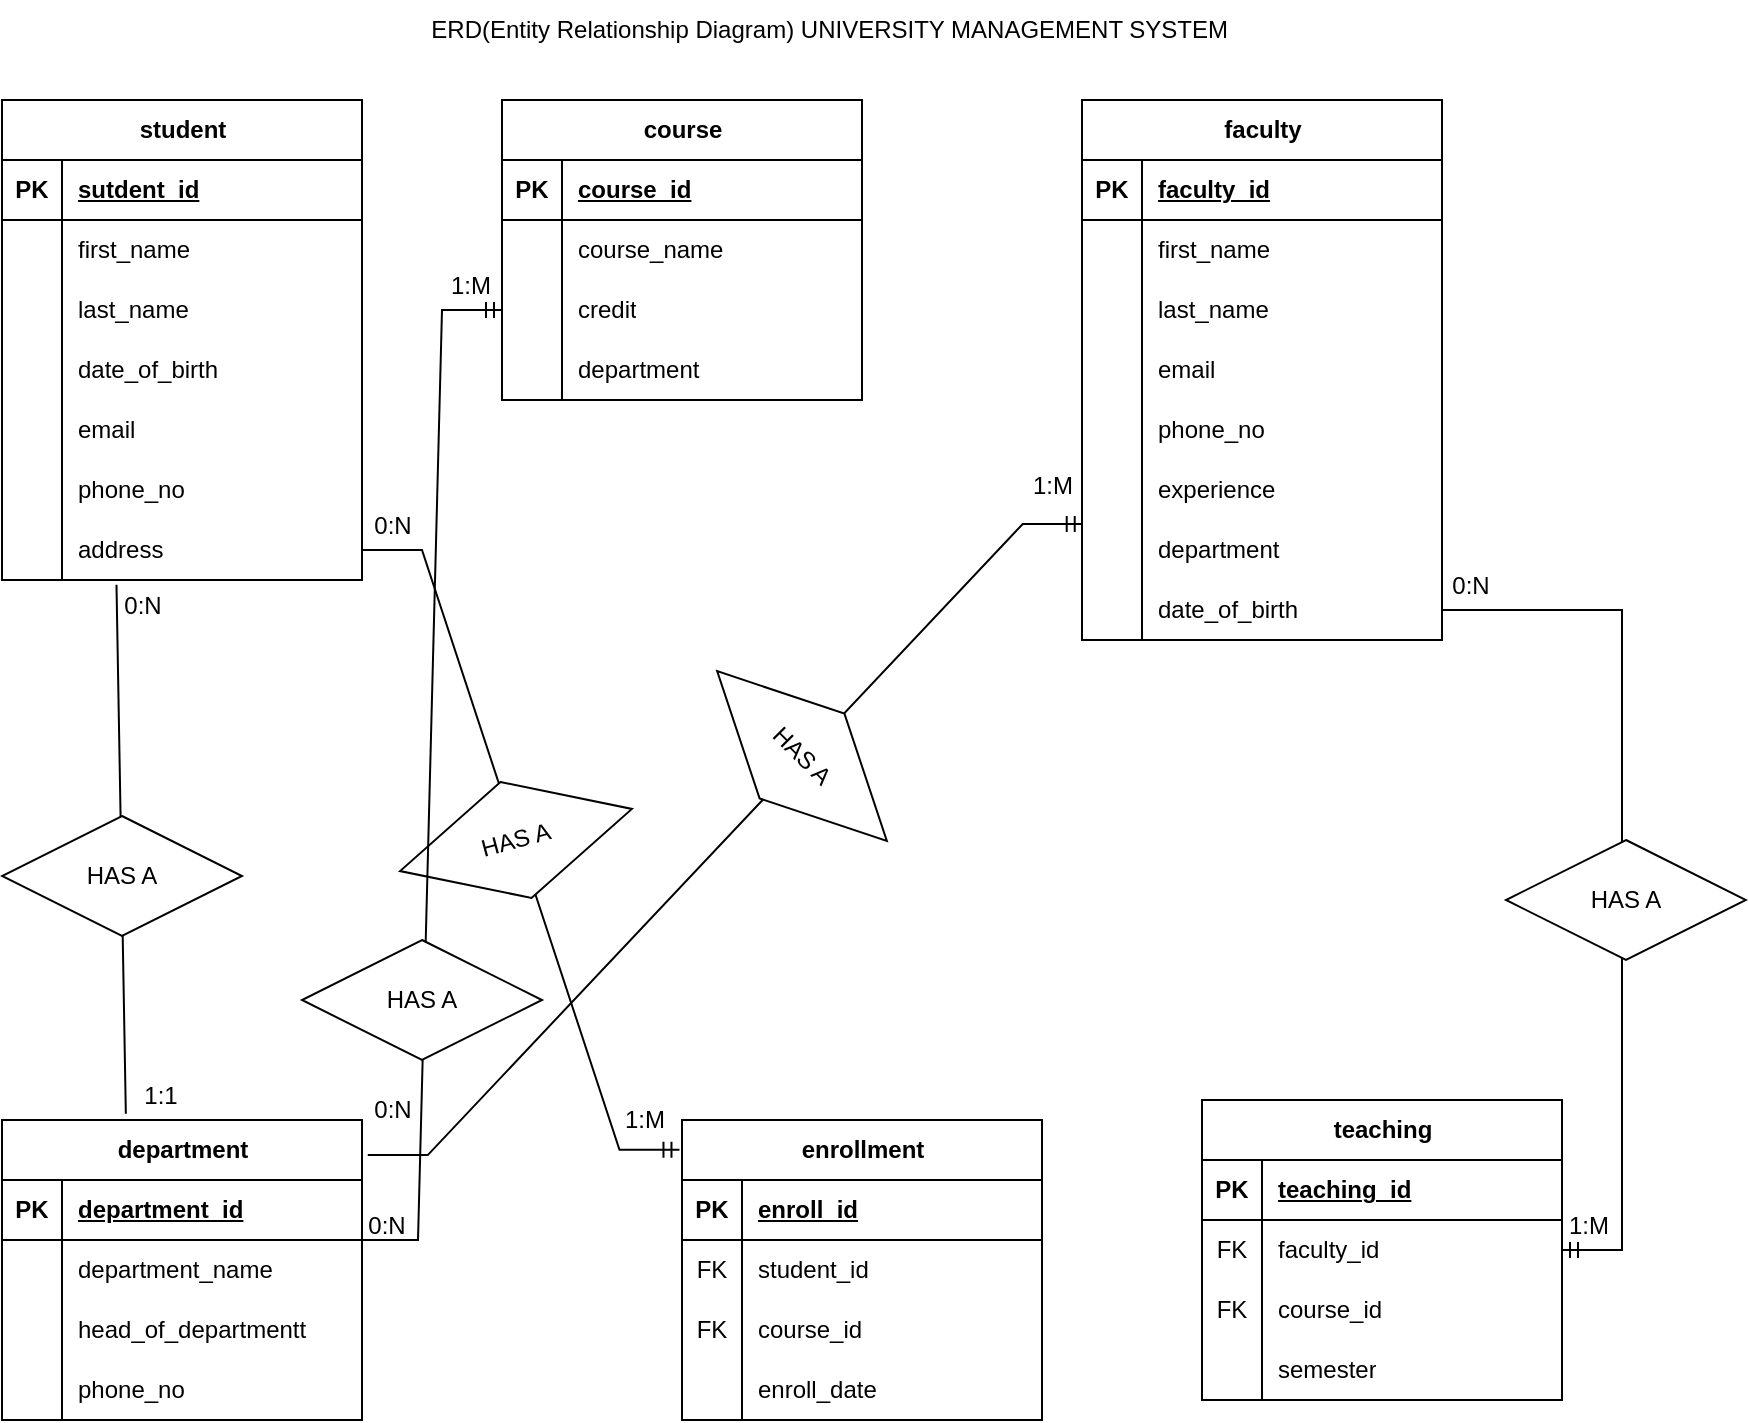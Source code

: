 <mxfile version="21.6.5" type="device">
  <diagram name="Page-1" id="Zl1cmBzM-iS61b3-9thV">
    <mxGraphModel dx="1050" dy="477" grid="1" gridSize="10" guides="1" tooltips="1" connect="1" arrows="1" fold="1" page="1" pageScale="1" pageWidth="850" pageHeight="1100" math="0" shadow="0">
      <root>
        <mxCell id="0" />
        <mxCell id="1" parent="0" />
        <mxCell id="mB5wjVzhg5OaPY4vW-bf-1" value="student" style="shape=table;startSize=30;container=1;collapsible=1;childLayout=tableLayout;fixedRows=1;rowLines=0;fontStyle=1;align=center;resizeLast=1;html=1;" vertex="1" parent="1">
          <mxGeometry x="40" y="70" width="180" height="240" as="geometry" />
        </mxCell>
        <mxCell id="mB5wjVzhg5OaPY4vW-bf-2" value="" style="shape=tableRow;horizontal=0;startSize=0;swimlaneHead=0;swimlaneBody=0;fillColor=none;collapsible=0;dropTarget=0;points=[[0,0.5],[1,0.5]];portConstraint=eastwest;top=0;left=0;right=0;bottom=1;" vertex="1" parent="mB5wjVzhg5OaPY4vW-bf-1">
          <mxGeometry y="30" width="180" height="30" as="geometry" />
        </mxCell>
        <mxCell id="mB5wjVzhg5OaPY4vW-bf-3" value="PK" style="shape=partialRectangle;connectable=0;fillColor=none;top=0;left=0;bottom=0;right=0;fontStyle=1;overflow=hidden;whiteSpace=wrap;html=1;" vertex="1" parent="mB5wjVzhg5OaPY4vW-bf-2">
          <mxGeometry width="30" height="30" as="geometry">
            <mxRectangle width="30" height="30" as="alternateBounds" />
          </mxGeometry>
        </mxCell>
        <mxCell id="mB5wjVzhg5OaPY4vW-bf-4" value="sutdent_id" style="shape=partialRectangle;connectable=0;fillColor=none;top=0;left=0;bottom=0;right=0;align=left;spacingLeft=6;fontStyle=5;overflow=hidden;whiteSpace=wrap;html=1;" vertex="1" parent="mB5wjVzhg5OaPY4vW-bf-2">
          <mxGeometry x="30" width="150" height="30" as="geometry">
            <mxRectangle width="150" height="30" as="alternateBounds" />
          </mxGeometry>
        </mxCell>
        <mxCell id="mB5wjVzhg5OaPY4vW-bf-5" value="" style="shape=tableRow;horizontal=0;startSize=0;swimlaneHead=0;swimlaneBody=0;fillColor=none;collapsible=0;dropTarget=0;points=[[0,0.5],[1,0.5]];portConstraint=eastwest;top=0;left=0;right=0;bottom=0;" vertex="1" parent="mB5wjVzhg5OaPY4vW-bf-1">
          <mxGeometry y="60" width="180" height="30" as="geometry" />
        </mxCell>
        <mxCell id="mB5wjVzhg5OaPY4vW-bf-6" value="" style="shape=partialRectangle;connectable=0;fillColor=none;top=0;left=0;bottom=0;right=0;editable=1;overflow=hidden;whiteSpace=wrap;html=1;" vertex="1" parent="mB5wjVzhg5OaPY4vW-bf-5">
          <mxGeometry width="30" height="30" as="geometry">
            <mxRectangle width="30" height="30" as="alternateBounds" />
          </mxGeometry>
        </mxCell>
        <mxCell id="mB5wjVzhg5OaPY4vW-bf-7" value="first_name" style="shape=partialRectangle;connectable=0;fillColor=none;top=0;left=0;bottom=0;right=0;align=left;spacingLeft=6;overflow=hidden;whiteSpace=wrap;html=1;" vertex="1" parent="mB5wjVzhg5OaPY4vW-bf-5">
          <mxGeometry x="30" width="150" height="30" as="geometry">
            <mxRectangle width="150" height="30" as="alternateBounds" />
          </mxGeometry>
        </mxCell>
        <mxCell id="mB5wjVzhg5OaPY4vW-bf-8" value="" style="shape=tableRow;horizontal=0;startSize=0;swimlaneHead=0;swimlaneBody=0;fillColor=none;collapsible=0;dropTarget=0;points=[[0,0.5],[1,0.5]];portConstraint=eastwest;top=0;left=0;right=0;bottom=0;" vertex="1" parent="mB5wjVzhg5OaPY4vW-bf-1">
          <mxGeometry y="90" width="180" height="30" as="geometry" />
        </mxCell>
        <mxCell id="mB5wjVzhg5OaPY4vW-bf-9" value="" style="shape=partialRectangle;connectable=0;fillColor=none;top=0;left=0;bottom=0;right=0;editable=1;overflow=hidden;whiteSpace=wrap;html=1;" vertex="1" parent="mB5wjVzhg5OaPY4vW-bf-8">
          <mxGeometry width="30" height="30" as="geometry">
            <mxRectangle width="30" height="30" as="alternateBounds" />
          </mxGeometry>
        </mxCell>
        <mxCell id="mB5wjVzhg5OaPY4vW-bf-10" value="last_name" style="shape=partialRectangle;connectable=0;fillColor=none;top=0;left=0;bottom=0;right=0;align=left;spacingLeft=6;overflow=hidden;whiteSpace=wrap;html=1;" vertex="1" parent="mB5wjVzhg5OaPY4vW-bf-8">
          <mxGeometry x="30" width="150" height="30" as="geometry">
            <mxRectangle width="150" height="30" as="alternateBounds" />
          </mxGeometry>
        </mxCell>
        <mxCell id="mB5wjVzhg5OaPY4vW-bf-11" value="" style="shape=tableRow;horizontal=0;startSize=0;swimlaneHead=0;swimlaneBody=0;fillColor=none;collapsible=0;dropTarget=0;points=[[0,0.5],[1,0.5]];portConstraint=eastwest;top=0;left=0;right=0;bottom=0;" vertex="1" parent="mB5wjVzhg5OaPY4vW-bf-1">
          <mxGeometry y="120" width="180" height="30" as="geometry" />
        </mxCell>
        <mxCell id="mB5wjVzhg5OaPY4vW-bf-12" value="" style="shape=partialRectangle;connectable=0;fillColor=none;top=0;left=0;bottom=0;right=0;editable=1;overflow=hidden;whiteSpace=wrap;html=1;" vertex="1" parent="mB5wjVzhg5OaPY4vW-bf-11">
          <mxGeometry width="30" height="30" as="geometry">
            <mxRectangle width="30" height="30" as="alternateBounds" />
          </mxGeometry>
        </mxCell>
        <mxCell id="mB5wjVzhg5OaPY4vW-bf-13" value="date_of_birth" style="shape=partialRectangle;connectable=0;fillColor=none;top=0;left=0;bottom=0;right=0;align=left;spacingLeft=6;overflow=hidden;whiteSpace=wrap;html=1;" vertex="1" parent="mB5wjVzhg5OaPY4vW-bf-11">
          <mxGeometry x="30" width="150" height="30" as="geometry">
            <mxRectangle width="150" height="30" as="alternateBounds" />
          </mxGeometry>
        </mxCell>
        <mxCell id="mB5wjVzhg5OaPY4vW-bf-14" value="" style="shape=tableRow;horizontal=0;startSize=0;swimlaneHead=0;swimlaneBody=0;fillColor=none;collapsible=0;dropTarget=0;points=[[0,0.5],[1,0.5]];portConstraint=eastwest;top=0;left=0;right=0;bottom=0;" vertex="1" parent="mB5wjVzhg5OaPY4vW-bf-1">
          <mxGeometry y="150" width="180" height="30" as="geometry" />
        </mxCell>
        <mxCell id="mB5wjVzhg5OaPY4vW-bf-15" value="" style="shape=partialRectangle;connectable=0;fillColor=none;top=0;left=0;bottom=0;right=0;editable=1;overflow=hidden;whiteSpace=wrap;html=1;" vertex="1" parent="mB5wjVzhg5OaPY4vW-bf-14">
          <mxGeometry width="30" height="30" as="geometry">
            <mxRectangle width="30" height="30" as="alternateBounds" />
          </mxGeometry>
        </mxCell>
        <mxCell id="mB5wjVzhg5OaPY4vW-bf-16" value="email" style="shape=partialRectangle;connectable=0;fillColor=none;top=0;left=0;bottom=0;right=0;align=left;spacingLeft=6;overflow=hidden;whiteSpace=wrap;html=1;" vertex="1" parent="mB5wjVzhg5OaPY4vW-bf-14">
          <mxGeometry x="30" width="150" height="30" as="geometry">
            <mxRectangle width="150" height="30" as="alternateBounds" />
          </mxGeometry>
        </mxCell>
        <mxCell id="mB5wjVzhg5OaPY4vW-bf-17" value="" style="shape=tableRow;horizontal=0;startSize=0;swimlaneHead=0;swimlaneBody=0;fillColor=none;collapsible=0;dropTarget=0;points=[[0,0.5],[1,0.5]];portConstraint=eastwest;top=0;left=0;right=0;bottom=0;" vertex="1" parent="mB5wjVzhg5OaPY4vW-bf-1">
          <mxGeometry y="180" width="180" height="30" as="geometry" />
        </mxCell>
        <mxCell id="mB5wjVzhg5OaPY4vW-bf-18" value="" style="shape=partialRectangle;connectable=0;fillColor=none;top=0;left=0;bottom=0;right=0;editable=1;overflow=hidden;whiteSpace=wrap;html=1;" vertex="1" parent="mB5wjVzhg5OaPY4vW-bf-17">
          <mxGeometry width="30" height="30" as="geometry">
            <mxRectangle width="30" height="30" as="alternateBounds" />
          </mxGeometry>
        </mxCell>
        <mxCell id="mB5wjVzhg5OaPY4vW-bf-19" value="phone_no" style="shape=partialRectangle;connectable=0;fillColor=none;top=0;left=0;bottom=0;right=0;align=left;spacingLeft=6;overflow=hidden;whiteSpace=wrap;html=1;" vertex="1" parent="mB5wjVzhg5OaPY4vW-bf-17">
          <mxGeometry x="30" width="150" height="30" as="geometry">
            <mxRectangle width="150" height="30" as="alternateBounds" />
          </mxGeometry>
        </mxCell>
        <mxCell id="mB5wjVzhg5OaPY4vW-bf-20" value="" style="shape=tableRow;horizontal=0;startSize=0;swimlaneHead=0;swimlaneBody=0;fillColor=none;collapsible=0;dropTarget=0;points=[[0,0.5],[1,0.5]];portConstraint=eastwest;top=0;left=0;right=0;bottom=0;" vertex="1" parent="mB5wjVzhg5OaPY4vW-bf-1">
          <mxGeometry y="210" width="180" height="30" as="geometry" />
        </mxCell>
        <mxCell id="mB5wjVzhg5OaPY4vW-bf-21" value="" style="shape=partialRectangle;connectable=0;fillColor=none;top=0;left=0;bottom=0;right=0;editable=1;overflow=hidden;whiteSpace=wrap;html=1;" vertex="1" parent="mB5wjVzhg5OaPY4vW-bf-20">
          <mxGeometry width="30" height="30" as="geometry">
            <mxRectangle width="30" height="30" as="alternateBounds" />
          </mxGeometry>
        </mxCell>
        <mxCell id="mB5wjVzhg5OaPY4vW-bf-22" value="address" style="shape=partialRectangle;connectable=0;fillColor=none;top=0;left=0;bottom=0;right=0;align=left;spacingLeft=6;overflow=hidden;whiteSpace=wrap;html=1;" vertex="1" parent="mB5wjVzhg5OaPY4vW-bf-20">
          <mxGeometry x="30" width="150" height="30" as="geometry">
            <mxRectangle width="150" height="30" as="alternateBounds" />
          </mxGeometry>
        </mxCell>
        <mxCell id="mB5wjVzhg5OaPY4vW-bf-23" value="course" style="shape=table;startSize=30;container=1;collapsible=1;childLayout=tableLayout;fixedRows=1;rowLines=0;fontStyle=1;align=center;resizeLast=1;html=1;" vertex="1" parent="1">
          <mxGeometry x="290" y="70" width="180" height="150" as="geometry" />
        </mxCell>
        <mxCell id="mB5wjVzhg5OaPY4vW-bf-24" value="" style="shape=tableRow;horizontal=0;startSize=0;swimlaneHead=0;swimlaneBody=0;fillColor=none;collapsible=0;dropTarget=0;points=[[0,0.5],[1,0.5]];portConstraint=eastwest;top=0;left=0;right=0;bottom=1;" vertex="1" parent="mB5wjVzhg5OaPY4vW-bf-23">
          <mxGeometry y="30" width="180" height="30" as="geometry" />
        </mxCell>
        <mxCell id="mB5wjVzhg5OaPY4vW-bf-25" value="PK" style="shape=partialRectangle;connectable=0;fillColor=none;top=0;left=0;bottom=0;right=0;fontStyle=1;overflow=hidden;whiteSpace=wrap;html=1;" vertex="1" parent="mB5wjVzhg5OaPY4vW-bf-24">
          <mxGeometry width="30" height="30" as="geometry">
            <mxRectangle width="30" height="30" as="alternateBounds" />
          </mxGeometry>
        </mxCell>
        <mxCell id="mB5wjVzhg5OaPY4vW-bf-26" value="course_id" style="shape=partialRectangle;connectable=0;fillColor=none;top=0;left=0;bottom=0;right=0;align=left;spacingLeft=6;fontStyle=5;overflow=hidden;whiteSpace=wrap;html=1;" vertex="1" parent="mB5wjVzhg5OaPY4vW-bf-24">
          <mxGeometry x="30" width="150" height="30" as="geometry">
            <mxRectangle width="150" height="30" as="alternateBounds" />
          </mxGeometry>
        </mxCell>
        <mxCell id="mB5wjVzhg5OaPY4vW-bf-27" value="" style="shape=tableRow;horizontal=0;startSize=0;swimlaneHead=0;swimlaneBody=0;fillColor=none;collapsible=0;dropTarget=0;points=[[0,0.5],[1,0.5]];portConstraint=eastwest;top=0;left=0;right=0;bottom=0;" vertex="1" parent="mB5wjVzhg5OaPY4vW-bf-23">
          <mxGeometry y="60" width="180" height="30" as="geometry" />
        </mxCell>
        <mxCell id="mB5wjVzhg5OaPY4vW-bf-28" value="" style="shape=partialRectangle;connectable=0;fillColor=none;top=0;left=0;bottom=0;right=0;editable=1;overflow=hidden;whiteSpace=wrap;html=1;" vertex="1" parent="mB5wjVzhg5OaPY4vW-bf-27">
          <mxGeometry width="30" height="30" as="geometry">
            <mxRectangle width="30" height="30" as="alternateBounds" />
          </mxGeometry>
        </mxCell>
        <mxCell id="mB5wjVzhg5OaPY4vW-bf-29" value="course_name" style="shape=partialRectangle;connectable=0;fillColor=none;top=0;left=0;bottom=0;right=0;align=left;spacingLeft=6;overflow=hidden;whiteSpace=wrap;html=1;" vertex="1" parent="mB5wjVzhg5OaPY4vW-bf-27">
          <mxGeometry x="30" width="150" height="30" as="geometry">
            <mxRectangle width="150" height="30" as="alternateBounds" />
          </mxGeometry>
        </mxCell>
        <mxCell id="mB5wjVzhg5OaPY4vW-bf-30" value="" style="shape=tableRow;horizontal=0;startSize=0;swimlaneHead=0;swimlaneBody=0;fillColor=none;collapsible=0;dropTarget=0;points=[[0,0.5],[1,0.5]];portConstraint=eastwest;top=0;left=0;right=0;bottom=0;" vertex="1" parent="mB5wjVzhg5OaPY4vW-bf-23">
          <mxGeometry y="90" width="180" height="30" as="geometry" />
        </mxCell>
        <mxCell id="mB5wjVzhg5OaPY4vW-bf-31" value="" style="shape=partialRectangle;connectable=0;fillColor=none;top=0;left=0;bottom=0;right=0;editable=1;overflow=hidden;whiteSpace=wrap;html=1;" vertex="1" parent="mB5wjVzhg5OaPY4vW-bf-30">
          <mxGeometry width="30" height="30" as="geometry">
            <mxRectangle width="30" height="30" as="alternateBounds" />
          </mxGeometry>
        </mxCell>
        <mxCell id="mB5wjVzhg5OaPY4vW-bf-32" value="credit" style="shape=partialRectangle;connectable=0;fillColor=none;top=0;left=0;bottom=0;right=0;align=left;spacingLeft=6;overflow=hidden;whiteSpace=wrap;html=1;" vertex="1" parent="mB5wjVzhg5OaPY4vW-bf-30">
          <mxGeometry x="30" width="150" height="30" as="geometry">
            <mxRectangle width="150" height="30" as="alternateBounds" />
          </mxGeometry>
        </mxCell>
        <mxCell id="mB5wjVzhg5OaPY4vW-bf-33" value="" style="shape=tableRow;horizontal=0;startSize=0;swimlaneHead=0;swimlaneBody=0;fillColor=none;collapsible=0;dropTarget=0;points=[[0,0.5],[1,0.5]];portConstraint=eastwest;top=0;left=0;right=0;bottom=0;" vertex="1" parent="mB5wjVzhg5OaPY4vW-bf-23">
          <mxGeometry y="120" width="180" height="30" as="geometry" />
        </mxCell>
        <mxCell id="mB5wjVzhg5OaPY4vW-bf-34" value="" style="shape=partialRectangle;connectable=0;fillColor=none;top=0;left=0;bottom=0;right=0;editable=1;overflow=hidden;whiteSpace=wrap;html=1;" vertex="1" parent="mB5wjVzhg5OaPY4vW-bf-33">
          <mxGeometry width="30" height="30" as="geometry">
            <mxRectangle width="30" height="30" as="alternateBounds" />
          </mxGeometry>
        </mxCell>
        <mxCell id="mB5wjVzhg5OaPY4vW-bf-35" value="department" style="shape=partialRectangle;connectable=0;fillColor=none;top=0;left=0;bottom=0;right=0;align=left;spacingLeft=6;overflow=hidden;whiteSpace=wrap;html=1;" vertex="1" parent="mB5wjVzhg5OaPY4vW-bf-33">
          <mxGeometry x="30" width="150" height="30" as="geometry">
            <mxRectangle width="150" height="30" as="alternateBounds" />
          </mxGeometry>
        </mxCell>
        <mxCell id="mB5wjVzhg5OaPY4vW-bf-36" value="faculty" style="shape=table;startSize=30;container=1;collapsible=1;childLayout=tableLayout;fixedRows=1;rowLines=0;fontStyle=1;align=center;resizeLast=1;html=1;" vertex="1" parent="1">
          <mxGeometry x="580" y="70" width="180" height="270" as="geometry" />
        </mxCell>
        <mxCell id="mB5wjVzhg5OaPY4vW-bf-37" value="" style="shape=tableRow;horizontal=0;startSize=0;swimlaneHead=0;swimlaneBody=0;fillColor=none;collapsible=0;dropTarget=0;points=[[0,0.5],[1,0.5]];portConstraint=eastwest;top=0;left=0;right=0;bottom=1;" vertex="1" parent="mB5wjVzhg5OaPY4vW-bf-36">
          <mxGeometry y="30" width="180" height="30" as="geometry" />
        </mxCell>
        <mxCell id="mB5wjVzhg5OaPY4vW-bf-38" value="PK" style="shape=partialRectangle;connectable=0;fillColor=none;top=0;left=0;bottom=0;right=0;fontStyle=1;overflow=hidden;whiteSpace=wrap;html=1;" vertex="1" parent="mB5wjVzhg5OaPY4vW-bf-37">
          <mxGeometry width="30" height="30" as="geometry">
            <mxRectangle width="30" height="30" as="alternateBounds" />
          </mxGeometry>
        </mxCell>
        <mxCell id="mB5wjVzhg5OaPY4vW-bf-39" value="faculty_id" style="shape=partialRectangle;connectable=0;fillColor=none;top=0;left=0;bottom=0;right=0;align=left;spacingLeft=6;fontStyle=5;overflow=hidden;whiteSpace=wrap;html=1;" vertex="1" parent="mB5wjVzhg5OaPY4vW-bf-37">
          <mxGeometry x="30" width="150" height="30" as="geometry">
            <mxRectangle width="150" height="30" as="alternateBounds" />
          </mxGeometry>
        </mxCell>
        <mxCell id="mB5wjVzhg5OaPY4vW-bf-40" value="" style="shape=tableRow;horizontal=0;startSize=0;swimlaneHead=0;swimlaneBody=0;fillColor=none;collapsible=0;dropTarget=0;points=[[0,0.5],[1,0.5]];portConstraint=eastwest;top=0;left=0;right=0;bottom=0;" vertex="1" parent="mB5wjVzhg5OaPY4vW-bf-36">
          <mxGeometry y="60" width="180" height="30" as="geometry" />
        </mxCell>
        <mxCell id="mB5wjVzhg5OaPY4vW-bf-41" value="" style="shape=partialRectangle;connectable=0;fillColor=none;top=0;left=0;bottom=0;right=0;editable=1;overflow=hidden;whiteSpace=wrap;html=1;" vertex="1" parent="mB5wjVzhg5OaPY4vW-bf-40">
          <mxGeometry width="30" height="30" as="geometry">
            <mxRectangle width="30" height="30" as="alternateBounds" />
          </mxGeometry>
        </mxCell>
        <mxCell id="mB5wjVzhg5OaPY4vW-bf-42" value="first_name" style="shape=partialRectangle;connectable=0;fillColor=none;top=0;left=0;bottom=0;right=0;align=left;spacingLeft=6;overflow=hidden;whiteSpace=wrap;html=1;" vertex="1" parent="mB5wjVzhg5OaPY4vW-bf-40">
          <mxGeometry x="30" width="150" height="30" as="geometry">
            <mxRectangle width="150" height="30" as="alternateBounds" />
          </mxGeometry>
        </mxCell>
        <mxCell id="mB5wjVzhg5OaPY4vW-bf-43" value="" style="shape=tableRow;horizontal=0;startSize=0;swimlaneHead=0;swimlaneBody=0;fillColor=none;collapsible=0;dropTarget=0;points=[[0,0.5],[1,0.5]];portConstraint=eastwest;top=0;left=0;right=0;bottom=0;" vertex="1" parent="mB5wjVzhg5OaPY4vW-bf-36">
          <mxGeometry y="90" width="180" height="30" as="geometry" />
        </mxCell>
        <mxCell id="mB5wjVzhg5OaPY4vW-bf-44" value="" style="shape=partialRectangle;connectable=0;fillColor=none;top=0;left=0;bottom=0;right=0;editable=1;overflow=hidden;whiteSpace=wrap;html=1;" vertex="1" parent="mB5wjVzhg5OaPY4vW-bf-43">
          <mxGeometry width="30" height="30" as="geometry">
            <mxRectangle width="30" height="30" as="alternateBounds" />
          </mxGeometry>
        </mxCell>
        <mxCell id="mB5wjVzhg5OaPY4vW-bf-45" value="last_name" style="shape=partialRectangle;connectable=0;fillColor=none;top=0;left=0;bottom=0;right=0;align=left;spacingLeft=6;overflow=hidden;whiteSpace=wrap;html=1;" vertex="1" parent="mB5wjVzhg5OaPY4vW-bf-43">
          <mxGeometry x="30" width="150" height="30" as="geometry">
            <mxRectangle width="150" height="30" as="alternateBounds" />
          </mxGeometry>
        </mxCell>
        <mxCell id="mB5wjVzhg5OaPY4vW-bf-46" value="" style="shape=tableRow;horizontal=0;startSize=0;swimlaneHead=0;swimlaneBody=0;fillColor=none;collapsible=0;dropTarget=0;points=[[0,0.5],[1,0.5]];portConstraint=eastwest;top=0;left=0;right=0;bottom=0;" vertex="1" parent="mB5wjVzhg5OaPY4vW-bf-36">
          <mxGeometry y="120" width="180" height="30" as="geometry" />
        </mxCell>
        <mxCell id="mB5wjVzhg5OaPY4vW-bf-47" value="" style="shape=partialRectangle;connectable=0;fillColor=none;top=0;left=0;bottom=0;right=0;editable=1;overflow=hidden;whiteSpace=wrap;html=1;" vertex="1" parent="mB5wjVzhg5OaPY4vW-bf-46">
          <mxGeometry width="30" height="30" as="geometry">
            <mxRectangle width="30" height="30" as="alternateBounds" />
          </mxGeometry>
        </mxCell>
        <mxCell id="mB5wjVzhg5OaPY4vW-bf-48" value="email" style="shape=partialRectangle;connectable=0;fillColor=none;top=0;left=0;bottom=0;right=0;align=left;spacingLeft=6;overflow=hidden;whiteSpace=wrap;html=1;" vertex="1" parent="mB5wjVzhg5OaPY4vW-bf-46">
          <mxGeometry x="30" width="150" height="30" as="geometry">
            <mxRectangle width="150" height="30" as="alternateBounds" />
          </mxGeometry>
        </mxCell>
        <mxCell id="mB5wjVzhg5OaPY4vW-bf-49" value="" style="shape=tableRow;horizontal=0;startSize=0;swimlaneHead=0;swimlaneBody=0;fillColor=none;collapsible=0;dropTarget=0;points=[[0,0.5],[1,0.5]];portConstraint=eastwest;top=0;left=0;right=0;bottom=0;" vertex="1" parent="mB5wjVzhg5OaPY4vW-bf-36">
          <mxGeometry y="150" width="180" height="30" as="geometry" />
        </mxCell>
        <mxCell id="mB5wjVzhg5OaPY4vW-bf-50" value="" style="shape=partialRectangle;connectable=0;fillColor=none;top=0;left=0;bottom=0;right=0;editable=1;overflow=hidden;whiteSpace=wrap;html=1;" vertex="1" parent="mB5wjVzhg5OaPY4vW-bf-49">
          <mxGeometry width="30" height="30" as="geometry">
            <mxRectangle width="30" height="30" as="alternateBounds" />
          </mxGeometry>
        </mxCell>
        <mxCell id="mB5wjVzhg5OaPY4vW-bf-51" value="phone_no" style="shape=partialRectangle;connectable=0;fillColor=none;top=0;left=0;bottom=0;right=0;align=left;spacingLeft=6;overflow=hidden;whiteSpace=wrap;html=1;" vertex="1" parent="mB5wjVzhg5OaPY4vW-bf-49">
          <mxGeometry x="30" width="150" height="30" as="geometry">
            <mxRectangle width="150" height="30" as="alternateBounds" />
          </mxGeometry>
        </mxCell>
        <mxCell id="mB5wjVzhg5OaPY4vW-bf-52" value="" style="shape=tableRow;horizontal=0;startSize=0;swimlaneHead=0;swimlaneBody=0;fillColor=none;collapsible=0;dropTarget=0;points=[[0,0.5],[1,0.5]];portConstraint=eastwest;top=0;left=0;right=0;bottom=0;" vertex="1" parent="mB5wjVzhg5OaPY4vW-bf-36">
          <mxGeometry y="180" width="180" height="30" as="geometry" />
        </mxCell>
        <mxCell id="mB5wjVzhg5OaPY4vW-bf-53" value="" style="shape=partialRectangle;connectable=0;fillColor=none;top=0;left=0;bottom=0;right=0;editable=1;overflow=hidden;whiteSpace=wrap;html=1;" vertex="1" parent="mB5wjVzhg5OaPY4vW-bf-52">
          <mxGeometry width="30" height="30" as="geometry">
            <mxRectangle width="30" height="30" as="alternateBounds" />
          </mxGeometry>
        </mxCell>
        <mxCell id="mB5wjVzhg5OaPY4vW-bf-54" value="experience" style="shape=partialRectangle;connectable=0;fillColor=none;top=0;left=0;bottom=0;right=0;align=left;spacingLeft=6;overflow=hidden;whiteSpace=wrap;html=1;" vertex="1" parent="mB5wjVzhg5OaPY4vW-bf-52">
          <mxGeometry x="30" width="150" height="30" as="geometry">
            <mxRectangle width="150" height="30" as="alternateBounds" />
          </mxGeometry>
        </mxCell>
        <mxCell id="mB5wjVzhg5OaPY4vW-bf-55" value="" style="shape=tableRow;horizontal=0;startSize=0;swimlaneHead=0;swimlaneBody=0;fillColor=none;collapsible=0;dropTarget=0;points=[[0,0.5],[1,0.5]];portConstraint=eastwest;top=0;left=0;right=0;bottom=0;" vertex="1" parent="mB5wjVzhg5OaPY4vW-bf-36">
          <mxGeometry y="210" width="180" height="30" as="geometry" />
        </mxCell>
        <mxCell id="mB5wjVzhg5OaPY4vW-bf-56" value="" style="shape=partialRectangle;connectable=0;fillColor=none;top=0;left=0;bottom=0;right=0;editable=1;overflow=hidden;whiteSpace=wrap;html=1;" vertex="1" parent="mB5wjVzhg5OaPY4vW-bf-55">
          <mxGeometry width="30" height="30" as="geometry">
            <mxRectangle width="30" height="30" as="alternateBounds" />
          </mxGeometry>
        </mxCell>
        <mxCell id="mB5wjVzhg5OaPY4vW-bf-57" value="department" style="shape=partialRectangle;connectable=0;fillColor=none;top=0;left=0;bottom=0;right=0;align=left;spacingLeft=6;overflow=hidden;whiteSpace=wrap;html=1;" vertex="1" parent="mB5wjVzhg5OaPY4vW-bf-55">
          <mxGeometry x="30" width="150" height="30" as="geometry">
            <mxRectangle width="150" height="30" as="alternateBounds" />
          </mxGeometry>
        </mxCell>
        <mxCell id="mB5wjVzhg5OaPY4vW-bf-58" value="" style="shape=tableRow;horizontal=0;startSize=0;swimlaneHead=0;swimlaneBody=0;fillColor=none;collapsible=0;dropTarget=0;points=[[0,0.5],[1,0.5]];portConstraint=eastwest;top=0;left=0;right=0;bottom=0;" vertex="1" parent="mB5wjVzhg5OaPY4vW-bf-36">
          <mxGeometry y="240" width="180" height="30" as="geometry" />
        </mxCell>
        <mxCell id="mB5wjVzhg5OaPY4vW-bf-59" value="" style="shape=partialRectangle;connectable=0;fillColor=none;top=0;left=0;bottom=0;right=0;editable=1;overflow=hidden;whiteSpace=wrap;html=1;" vertex="1" parent="mB5wjVzhg5OaPY4vW-bf-58">
          <mxGeometry width="30" height="30" as="geometry">
            <mxRectangle width="30" height="30" as="alternateBounds" />
          </mxGeometry>
        </mxCell>
        <mxCell id="mB5wjVzhg5OaPY4vW-bf-60" value="date_of_birth" style="shape=partialRectangle;connectable=0;fillColor=none;top=0;left=0;bottom=0;right=0;align=left;spacingLeft=6;overflow=hidden;whiteSpace=wrap;html=1;" vertex="1" parent="mB5wjVzhg5OaPY4vW-bf-58">
          <mxGeometry x="30" width="150" height="30" as="geometry">
            <mxRectangle width="150" height="30" as="alternateBounds" />
          </mxGeometry>
        </mxCell>
        <mxCell id="mB5wjVzhg5OaPY4vW-bf-61" value="department" style="shape=table;startSize=30;container=1;collapsible=1;childLayout=tableLayout;fixedRows=1;rowLines=0;fontStyle=1;align=center;resizeLast=1;html=1;" vertex="1" parent="1">
          <mxGeometry x="40" y="580" width="180" height="150" as="geometry" />
        </mxCell>
        <mxCell id="mB5wjVzhg5OaPY4vW-bf-62" value="" style="shape=tableRow;horizontal=0;startSize=0;swimlaneHead=0;swimlaneBody=0;fillColor=none;collapsible=0;dropTarget=0;points=[[0,0.5],[1,0.5]];portConstraint=eastwest;top=0;left=0;right=0;bottom=1;" vertex="1" parent="mB5wjVzhg5OaPY4vW-bf-61">
          <mxGeometry y="30" width="180" height="30" as="geometry" />
        </mxCell>
        <mxCell id="mB5wjVzhg5OaPY4vW-bf-63" value="PK" style="shape=partialRectangle;connectable=0;fillColor=none;top=0;left=0;bottom=0;right=0;fontStyle=1;overflow=hidden;whiteSpace=wrap;html=1;" vertex="1" parent="mB5wjVzhg5OaPY4vW-bf-62">
          <mxGeometry width="30" height="30" as="geometry">
            <mxRectangle width="30" height="30" as="alternateBounds" />
          </mxGeometry>
        </mxCell>
        <mxCell id="mB5wjVzhg5OaPY4vW-bf-64" value="department_id" style="shape=partialRectangle;connectable=0;fillColor=none;top=0;left=0;bottom=0;right=0;align=left;spacingLeft=6;fontStyle=5;overflow=hidden;whiteSpace=wrap;html=1;" vertex="1" parent="mB5wjVzhg5OaPY4vW-bf-62">
          <mxGeometry x="30" width="150" height="30" as="geometry">
            <mxRectangle width="150" height="30" as="alternateBounds" />
          </mxGeometry>
        </mxCell>
        <mxCell id="mB5wjVzhg5OaPY4vW-bf-65" value="" style="shape=tableRow;horizontal=0;startSize=0;swimlaneHead=0;swimlaneBody=0;fillColor=none;collapsible=0;dropTarget=0;points=[[0,0.5],[1,0.5]];portConstraint=eastwest;top=0;left=0;right=0;bottom=0;" vertex="1" parent="mB5wjVzhg5OaPY4vW-bf-61">
          <mxGeometry y="60" width="180" height="30" as="geometry" />
        </mxCell>
        <mxCell id="mB5wjVzhg5OaPY4vW-bf-66" value="" style="shape=partialRectangle;connectable=0;fillColor=none;top=0;left=0;bottom=0;right=0;editable=1;overflow=hidden;whiteSpace=wrap;html=1;" vertex="1" parent="mB5wjVzhg5OaPY4vW-bf-65">
          <mxGeometry width="30" height="30" as="geometry">
            <mxRectangle width="30" height="30" as="alternateBounds" />
          </mxGeometry>
        </mxCell>
        <mxCell id="mB5wjVzhg5OaPY4vW-bf-67" value="department_name" style="shape=partialRectangle;connectable=0;fillColor=none;top=0;left=0;bottom=0;right=0;align=left;spacingLeft=6;overflow=hidden;whiteSpace=wrap;html=1;" vertex="1" parent="mB5wjVzhg5OaPY4vW-bf-65">
          <mxGeometry x="30" width="150" height="30" as="geometry">
            <mxRectangle width="150" height="30" as="alternateBounds" />
          </mxGeometry>
        </mxCell>
        <mxCell id="mB5wjVzhg5OaPY4vW-bf-68" value="" style="shape=tableRow;horizontal=0;startSize=0;swimlaneHead=0;swimlaneBody=0;fillColor=none;collapsible=0;dropTarget=0;points=[[0,0.5],[1,0.5]];portConstraint=eastwest;top=0;left=0;right=0;bottom=0;" vertex="1" parent="mB5wjVzhg5OaPY4vW-bf-61">
          <mxGeometry y="90" width="180" height="30" as="geometry" />
        </mxCell>
        <mxCell id="mB5wjVzhg5OaPY4vW-bf-69" value="" style="shape=partialRectangle;connectable=0;fillColor=none;top=0;left=0;bottom=0;right=0;editable=1;overflow=hidden;whiteSpace=wrap;html=1;" vertex="1" parent="mB5wjVzhg5OaPY4vW-bf-68">
          <mxGeometry width="30" height="30" as="geometry">
            <mxRectangle width="30" height="30" as="alternateBounds" />
          </mxGeometry>
        </mxCell>
        <mxCell id="mB5wjVzhg5OaPY4vW-bf-70" value="head_of_departmentt" style="shape=partialRectangle;connectable=0;fillColor=none;top=0;left=0;bottom=0;right=0;align=left;spacingLeft=6;overflow=hidden;whiteSpace=wrap;html=1;" vertex="1" parent="mB5wjVzhg5OaPY4vW-bf-68">
          <mxGeometry x="30" width="150" height="30" as="geometry">
            <mxRectangle width="150" height="30" as="alternateBounds" />
          </mxGeometry>
        </mxCell>
        <mxCell id="mB5wjVzhg5OaPY4vW-bf-71" value="" style="shape=tableRow;horizontal=0;startSize=0;swimlaneHead=0;swimlaneBody=0;fillColor=none;collapsible=0;dropTarget=0;points=[[0,0.5],[1,0.5]];portConstraint=eastwest;top=0;left=0;right=0;bottom=0;" vertex="1" parent="mB5wjVzhg5OaPY4vW-bf-61">
          <mxGeometry y="120" width="180" height="30" as="geometry" />
        </mxCell>
        <mxCell id="mB5wjVzhg5OaPY4vW-bf-72" value="" style="shape=partialRectangle;connectable=0;fillColor=none;top=0;left=0;bottom=0;right=0;editable=1;overflow=hidden;whiteSpace=wrap;html=1;" vertex="1" parent="mB5wjVzhg5OaPY4vW-bf-71">
          <mxGeometry width="30" height="30" as="geometry">
            <mxRectangle width="30" height="30" as="alternateBounds" />
          </mxGeometry>
        </mxCell>
        <mxCell id="mB5wjVzhg5OaPY4vW-bf-73" value="phone_no" style="shape=partialRectangle;connectable=0;fillColor=none;top=0;left=0;bottom=0;right=0;align=left;spacingLeft=6;overflow=hidden;whiteSpace=wrap;html=1;" vertex="1" parent="mB5wjVzhg5OaPY4vW-bf-71">
          <mxGeometry x="30" width="150" height="30" as="geometry">
            <mxRectangle width="150" height="30" as="alternateBounds" />
          </mxGeometry>
        </mxCell>
        <mxCell id="mB5wjVzhg5OaPY4vW-bf-74" value="enrollment" style="shape=table;startSize=30;container=1;collapsible=1;childLayout=tableLayout;fixedRows=1;rowLines=0;fontStyle=1;align=center;resizeLast=1;html=1;" vertex="1" parent="1">
          <mxGeometry x="380" y="580" width="180" height="150" as="geometry" />
        </mxCell>
        <mxCell id="mB5wjVzhg5OaPY4vW-bf-75" value="" style="shape=tableRow;horizontal=0;startSize=0;swimlaneHead=0;swimlaneBody=0;fillColor=none;collapsible=0;dropTarget=0;points=[[0,0.5],[1,0.5]];portConstraint=eastwest;top=0;left=0;right=0;bottom=1;" vertex="1" parent="mB5wjVzhg5OaPY4vW-bf-74">
          <mxGeometry y="30" width="180" height="30" as="geometry" />
        </mxCell>
        <mxCell id="mB5wjVzhg5OaPY4vW-bf-76" value="PK" style="shape=partialRectangle;connectable=0;fillColor=none;top=0;left=0;bottom=0;right=0;fontStyle=1;overflow=hidden;whiteSpace=wrap;html=1;" vertex="1" parent="mB5wjVzhg5OaPY4vW-bf-75">
          <mxGeometry width="30" height="30" as="geometry">
            <mxRectangle width="30" height="30" as="alternateBounds" />
          </mxGeometry>
        </mxCell>
        <mxCell id="mB5wjVzhg5OaPY4vW-bf-77" value="enroll_id" style="shape=partialRectangle;connectable=0;fillColor=none;top=0;left=0;bottom=0;right=0;align=left;spacingLeft=6;fontStyle=5;overflow=hidden;whiteSpace=wrap;html=1;" vertex="1" parent="mB5wjVzhg5OaPY4vW-bf-75">
          <mxGeometry x="30" width="150" height="30" as="geometry">
            <mxRectangle width="150" height="30" as="alternateBounds" />
          </mxGeometry>
        </mxCell>
        <mxCell id="mB5wjVzhg5OaPY4vW-bf-78" value="" style="shape=tableRow;horizontal=0;startSize=0;swimlaneHead=0;swimlaneBody=0;fillColor=none;collapsible=0;dropTarget=0;points=[[0,0.5],[1,0.5]];portConstraint=eastwest;top=0;left=0;right=0;bottom=0;" vertex="1" parent="mB5wjVzhg5OaPY4vW-bf-74">
          <mxGeometry y="60" width="180" height="30" as="geometry" />
        </mxCell>
        <mxCell id="mB5wjVzhg5OaPY4vW-bf-79" value="FK" style="shape=partialRectangle;connectable=0;fillColor=none;top=0;left=0;bottom=0;right=0;editable=1;overflow=hidden;whiteSpace=wrap;html=1;" vertex="1" parent="mB5wjVzhg5OaPY4vW-bf-78">
          <mxGeometry width="30" height="30" as="geometry">
            <mxRectangle width="30" height="30" as="alternateBounds" />
          </mxGeometry>
        </mxCell>
        <mxCell id="mB5wjVzhg5OaPY4vW-bf-80" value="student_id" style="shape=partialRectangle;connectable=0;fillColor=none;top=0;left=0;bottom=0;right=0;align=left;spacingLeft=6;overflow=hidden;whiteSpace=wrap;html=1;" vertex="1" parent="mB5wjVzhg5OaPY4vW-bf-78">
          <mxGeometry x="30" width="150" height="30" as="geometry">
            <mxRectangle width="150" height="30" as="alternateBounds" />
          </mxGeometry>
        </mxCell>
        <mxCell id="mB5wjVzhg5OaPY4vW-bf-81" value="" style="shape=tableRow;horizontal=0;startSize=0;swimlaneHead=0;swimlaneBody=0;fillColor=none;collapsible=0;dropTarget=0;points=[[0,0.5],[1,0.5]];portConstraint=eastwest;top=0;left=0;right=0;bottom=0;" vertex="1" parent="mB5wjVzhg5OaPY4vW-bf-74">
          <mxGeometry y="90" width="180" height="30" as="geometry" />
        </mxCell>
        <mxCell id="mB5wjVzhg5OaPY4vW-bf-82" value="FK" style="shape=partialRectangle;connectable=0;fillColor=none;top=0;left=0;bottom=0;right=0;editable=1;overflow=hidden;whiteSpace=wrap;html=1;" vertex="1" parent="mB5wjVzhg5OaPY4vW-bf-81">
          <mxGeometry width="30" height="30" as="geometry">
            <mxRectangle width="30" height="30" as="alternateBounds" />
          </mxGeometry>
        </mxCell>
        <mxCell id="mB5wjVzhg5OaPY4vW-bf-83" value="course_id" style="shape=partialRectangle;connectable=0;fillColor=none;top=0;left=0;bottom=0;right=0;align=left;spacingLeft=6;overflow=hidden;whiteSpace=wrap;html=1;" vertex="1" parent="mB5wjVzhg5OaPY4vW-bf-81">
          <mxGeometry x="30" width="150" height="30" as="geometry">
            <mxRectangle width="150" height="30" as="alternateBounds" />
          </mxGeometry>
        </mxCell>
        <mxCell id="mB5wjVzhg5OaPY4vW-bf-84" value="" style="shape=tableRow;horizontal=0;startSize=0;swimlaneHead=0;swimlaneBody=0;fillColor=none;collapsible=0;dropTarget=0;points=[[0,0.5],[1,0.5]];portConstraint=eastwest;top=0;left=0;right=0;bottom=0;" vertex="1" parent="mB5wjVzhg5OaPY4vW-bf-74">
          <mxGeometry y="120" width="180" height="30" as="geometry" />
        </mxCell>
        <mxCell id="mB5wjVzhg5OaPY4vW-bf-85" value="" style="shape=partialRectangle;connectable=0;fillColor=none;top=0;left=0;bottom=0;right=0;editable=1;overflow=hidden;whiteSpace=wrap;html=1;" vertex="1" parent="mB5wjVzhg5OaPY4vW-bf-84">
          <mxGeometry width="30" height="30" as="geometry">
            <mxRectangle width="30" height="30" as="alternateBounds" />
          </mxGeometry>
        </mxCell>
        <mxCell id="mB5wjVzhg5OaPY4vW-bf-86" value="enroll_date" style="shape=partialRectangle;connectable=0;fillColor=none;top=0;left=0;bottom=0;right=0;align=left;spacingLeft=6;overflow=hidden;whiteSpace=wrap;html=1;" vertex="1" parent="mB5wjVzhg5OaPY4vW-bf-84">
          <mxGeometry x="30" width="150" height="30" as="geometry">
            <mxRectangle width="150" height="30" as="alternateBounds" />
          </mxGeometry>
        </mxCell>
        <mxCell id="mB5wjVzhg5OaPY4vW-bf-87" value="teaching" style="shape=table;startSize=30;container=1;collapsible=1;childLayout=tableLayout;fixedRows=1;rowLines=0;fontStyle=1;align=center;resizeLast=1;html=1;" vertex="1" parent="1">
          <mxGeometry x="640" y="570" width="180" height="150" as="geometry" />
        </mxCell>
        <mxCell id="mB5wjVzhg5OaPY4vW-bf-88" value="" style="shape=tableRow;horizontal=0;startSize=0;swimlaneHead=0;swimlaneBody=0;fillColor=none;collapsible=0;dropTarget=0;points=[[0,0.5],[1,0.5]];portConstraint=eastwest;top=0;left=0;right=0;bottom=1;" vertex="1" parent="mB5wjVzhg5OaPY4vW-bf-87">
          <mxGeometry y="30" width="180" height="30" as="geometry" />
        </mxCell>
        <mxCell id="mB5wjVzhg5OaPY4vW-bf-89" value="PK" style="shape=partialRectangle;connectable=0;fillColor=none;top=0;left=0;bottom=0;right=0;fontStyle=1;overflow=hidden;whiteSpace=wrap;html=1;" vertex="1" parent="mB5wjVzhg5OaPY4vW-bf-88">
          <mxGeometry width="30" height="30" as="geometry">
            <mxRectangle width="30" height="30" as="alternateBounds" />
          </mxGeometry>
        </mxCell>
        <mxCell id="mB5wjVzhg5OaPY4vW-bf-90" value="teaching_id" style="shape=partialRectangle;connectable=0;fillColor=none;top=0;left=0;bottom=0;right=0;align=left;spacingLeft=6;fontStyle=5;overflow=hidden;whiteSpace=wrap;html=1;" vertex="1" parent="mB5wjVzhg5OaPY4vW-bf-88">
          <mxGeometry x="30" width="150" height="30" as="geometry">
            <mxRectangle width="150" height="30" as="alternateBounds" />
          </mxGeometry>
        </mxCell>
        <mxCell id="mB5wjVzhg5OaPY4vW-bf-91" value="" style="shape=tableRow;horizontal=0;startSize=0;swimlaneHead=0;swimlaneBody=0;fillColor=none;collapsible=0;dropTarget=0;points=[[0,0.5],[1,0.5]];portConstraint=eastwest;top=0;left=0;right=0;bottom=0;" vertex="1" parent="mB5wjVzhg5OaPY4vW-bf-87">
          <mxGeometry y="60" width="180" height="30" as="geometry" />
        </mxCell>
        <mxCell id="mB5wjVzhg5OaPY4vW-bf-92" value="FK" style="shape=partialRectangle;connectable=0;fillColor=none;top=0;left=0;bottom=0;right=0;editable=1;overflow=hidden;whiteSpace=wrap;html=1;" vertex="1" parent="mB5wjVzhg5OaPY4vW-bf-91">
          <mxGeometry width="30" height="30" as="geometry">
            <mxRectangle width="30" height="30" as="alternateBounds" />
          </mxGeometry>
        </mxCell>
        <mxCell id="mB5wjVzhg5OaPY4vW-bf-93" value="faculty_id" style="shape=partialRectangle;connectable=0;fillColor=none;top=0;left=0;bottom=0;right=0;align=left;spacingLeft=6;overflow=hidden;whiteSpace=wrap;html=1;" vertex="1" parent="mB5wjVzhg5OaPY4vW-bf-91">
          <mxGeometry x="30" width="150" height="30" as="geometry">
            <mxRectangle width="150" height="30" as="alternateBounds" />
          </mxGeometry>
        </mxCell>
        <mxCell id="mB5wjVzhg5OaPY4vW-bf-94" value="" style="shape=tableRow;horizontal=0;startSize=0;swimlaneHead=0;swimlaneBody=0;fillColor=none;collapsible=0;dropTarget=0;points=[[0,0.5],[1,0.5]];portConstraint=eastwest;top=0;left=0;right=0;bottom=0;" vertex="1" parent="mB5wjVzhg5OaPY4vW-bf-87">
          <mxGeometry y="90" width="180" height="30" as="geometry" />
        </mxCell>
        <mxCell id="mB5wjVzhg5OaPY4vW-bf-95" value="FK" style="shape=partialRectangle;connectable=0;fillColor=none;top=0;left=0;bottom=0;right=0;editable=1;overflow=hidden;whiteSpace=wrap;html=1;" vertex="1" parent="mB5wjVzhg5OaPY4vW-bf-94">
          <mxGeometry width="30" height="30" as="geometry">
            <mxRectangle width="30" height="30" as="alternateBounds" />
          </mxGeometry>
        </mxCell>
        <mxCell id="mB5wjVzhg5OaPY4vW-bf-96" value="course_id" style="shape=partialRectangle;connectable=0;fillColor=none;top=0;left=0;bottom=0;right=0;align=left;spacingLeft=6;overflow=hidden;whiteSpace=wrap;html=1;" vertex="1" parent="mB5wjVzhg5OaPY4vW-bf-94">
          <mxGeometry x="30" width="150" height="30" as="geometry">
            <mxRectangle width="150" height="30" as="alternateBounds" />
          </mxGeometry>
        </mxCell>
        <mxCell id="mB5wjVzhg5OaPY4vW-bf-97" value="" style="shape=tableRow;horizontal=0;startSize=0;swimlaneHead=0;swimlaneBody=0;fillColor=none;collapsible=0;dropTarget=0;points=[[0,0.5],[1,0.5]];portConstraint=eastwest;top=0;left=0;right=0;bottom=0;" vertex="1" parent="mB5wjVzhg5OaPY4vW-bf-87">
          <mxGeometry y="120" width="180" height="30" as="geometry" />
        </mxCell>
        <mxCell id="mB5wjVzhg5OaPY4vW-bf-98" value="" style="shape=partialRectangle;connectable=0;fillColor=none;top=0;left=0;bottom=0;right=0;editable=1;overflow=hidden;whiteSpace=wrap;html=1;" vertex="1" parent="mB5wjVzhg5OaPY4vW-bf-97">
          <mxGeometry width="30" height="30" as="geometry">
            <mxRectangle width="30" height="30" as="alternateBounds" />
          </mxGeometry>
        </mxCell>
        <mxCell id="mB5wjVzhg5OaPY4vW-bf-99" value="semester" style="shape=partialRectangle;connectable=0;fillColor=none;top=0;left=0;bottom=0;right=0;align=left;spacingLeft=6;overflow=hidden;whiteSpace=wrap;html=1;" vertex="1" parent="mB5wjVzhg5OaPY4vW-bf-97">
          <mxGeometry x="30" width="150" height="30" as="geometry">
            <mxRectangle width="150" height="30" as="alternateBounds" />
          </mxGeometry>
        </mxCell>
        <mxCell id="mB5wjVzhg5OaPY4vW-bf-105" value="0:N" style="text;html=1;align=center;verticalAlign=middle;resizable=0;points=[];autosize=1;strokeColor=none;fillColor=none;" vertex="1" parent="1">
          <mxGeometry x="215" y="268" width="40" height="30" as="geometry" />
        </mxCell>
        <mxCell id="mB5wjVzhg5OaPY4vW-bf-107" value="" style="edgeStyle=entityRelationEdgeStyle;fontSize=12;html=1;endArrow=ERmandOne;rounded=0;entryX=-0.007;entryY=0.099;entryDx=0;entryDy=0;entryPerimeter=0;" edge="1" parent="1" source="mB5wjVzhg5OaPY4vW-bf-20" target="mB5wjVzhg5OaPY4vW-bf-74">
          <mxGeometry width="100" height="100" relative="1" as="geometry">
            <mxPoint x="228" y="300" as="sourcePoint" />
            <mxPoint x="380" y="340" as="targetPoint" />
          </mxGeometry>
        </mxCell>
        <mxCell id="mB5wjVzhg5OaPY4vW-bf-108" value="1:M" style="text;html=1;align=center;verticalAlign=middle;resizable=0;points=[];autosize=1;strokeColor=none;fillColor=none;" vertex="1" parent="1">
          <mxGeometry x="341" y="565" width="40" height="30" as="geometry" />
        </mxCell>
        <mxCell id="mB5wjVzhg5OaPY4vW-bf-109" value="HAS A" style="shape=rhombus;perimeter=rhombusPerimeter;whiteSpace=wrap;html=1;align=center;rotation=-15;" vertex="1" parent="1">
          <mxGeometry x="237" y="410" width="120" height="60" as="geometry" />
        </mxCell>
        <mxCell id="mB5wjVzhg5OaPY4vW-bf-110" value="" style="edgeStyle=entityRelationEdgeStyle;fontSize=12;html=1;endArrow=ERmandOne;rounded=0;entryX=0.002;entryY=0.067;entryDx=0;entryDy=0;entryPerimeter=0;exitX=1.016;exitY=0.117;exitDx=0;exitDy=0;exitPerimeter=0;" edge="1" parent="1" source="mB5wjVzhg5OaPY4vW-bf-61" target="mB5wjVzhg5OaPY4vW-bf-55">
          <mxGeometry width="100" height="100" relative="1" as="geometry">
            <mxPoint x="50" y="530" as="sourcePoint" />
            <mxPoint x="470" y="400" as="targetPoint" />
            <Array as="points">
              <mxPoint x="70" y="500" />
              <mxPoint x="140" y="520" />
              <mxPoint x="390" y="480" />
              <mxPoint x="300" y="500" />
              <mxPoint x="310" y="510" />
            </Array>
          </mxGeometry>
        </mxCell>
        <mxCell id="mB5wjVzhg5OaPY4vW-bf-111" value="HAS A" style="shape=rhombus;perimeter=rhombusPerimeter;whiteSpace=wrap;html=1;align=center;rotation=45;" vertex="1" parent="1">
          <mxGeometry x="380" y="368" width="120" height="60" as="geometry" />
        </mxCell>
        <mxCell id="mB5wjVzhg5OaPY4vW-bf-114" value="0:N" style="text;html=1;align=center;verticalAlign=middle;resizable=0;points=[];autosize=1;strokeColor=none;fillColor=none;" vertex="1" parent="1">
          <mxGeometry x="215" y="560" width="40" height="30" as="geometry" />
        </mxCell>
        <mxCell id="mB5wjVzhg5OaPY4vW-bf-115" value="1:M" style="text;html=1;align=center;verticalAlign=middle;resizable=0;points=[];autosize=1;strokeColor=none;fillColor=none;" vertex="1" parent="1">
          <mxGeometry x="545" y="248" width="40" height="30" as="geometry" />
        </mxCell>
        <mxCell id="mB5wjVzhg5OaPY4vW-bf-116" value="" style="edgeStyle=entityRelationEdgeStyle;fontSize=12;html=1;endArrow=ERmandOne;rounded=0;entryX=0;entryY=0.5;entryDx=0;entryDy=0;" edge="1" parent="1" target="mB5wjVzhg5OaPY4vW-bf-30">
          <mxGeometry width="100" height="100" relative="1" as="geometry">
            <mxPoint x="218" y="640" as="sourcePoint" />
            <mxPoint x="420" y="240" as="targetPoint" />
            <Array as="points">
              <mxPoint x="410" y="260" />
              <mxPoint x="180" y="410" />
              <mxPoint x="210" y="410" />
            </Array>
          </mxGeometry>
        </mxCell>
        <mxCell id="mB5wjVzhg5OaPY4vW-bf-117" value="0:N" style="text;html=1;align=center;verticalAlign=middle;resizable=0;points=[];autosize=1;strokeColor=none;fillColor=none;" vertex="1" parent="1">
          <mxGeometry x="212" y="618" width="40" height="30" as="geometry" />
        </mxCell>
        <mxCell id="mB5wjVzhg5OaPY4vW-bf-118" value="1:M" style="text;html=1;align=center;verticalAlign=middle;resizable=0;points=[];autosize=1;strokeColor=none;fillColor=none;" vertex="1" parent="1">
          <mxGeometry x="254" y="148" width="40" height="30" as="geometry" />
        </mxCell>
        <mxCell id="mB5wjVzhg5OaPY4vW-bf-119" value="HAS A" style="shape=rhombus;perimeter=rhombusPerimeter;whiteSpace=wrap;html=1;align=center;" vertex="1" parent="1">
          <mxGeometry x="190" y="490" width="120" height="60" as="geometry" />
        </mxCell>
        <mxCell id="mB5wjVzhg5OaPY4vW-bf-120" value="" style="edgeStyle=entityRelationEdgeStyle;fontSize=12;html=1;endArrow=ERmandOne;rounded=0;exitX=1;exitY=0.5;exitDx=0;exitDy=0;" edge="1" parent="1" source="mB5wjVzhg5OaPY4vW-bf-58" target="mB5wjVzhg5OaPY4vW-bf-91">
          <mxGeometry width="100" height="100" relative="1" as="geometry">
            <mxPoint x="829" y="580" as="sourcePoint" />
            <mxPoint x="630" y="580" as="targetPoint" />
            <Array as="points">
              <mxPoint x="720" y="530" />
            </Array>
          </mxGeometry>
        </mxCell>
        <mxCell id="mB5wjVzhg5OaPY4vW-bf-121" value="0:N" style="text;html=1;align=center;verticalAlign=middle;resizable=0;points=[];autosize=1;strokeColor=none;fillColor=none;" vertex="1" parent="1">
          <mxGeometry x="754" y="298" width="40" height="30" as="geometry" />
        </mxCell>
        <mxCell id="mB5wjVzhg5OaPY4vW-bf-122" value="1:M" style="text;html=1;align=center;verticalAlign=middle;resizable=0;points=[];autosize=1;strokeColor=none;fillColor=none;" vertex="1" parent="1">
          <mxGeometry x="813" y="618" width="40" height="30" as="geometry" />
        </mxCell>
        <mxCell id="mB5wjVzhg5OaPY4vW-bf-123" value="HAS A" style="shape=rhombus;perimeter=rhombusPerimeter;whiteSpace=wrap;html=1;align=center;" vertex="1" parent="1">
          <mxGeometry x="792" y="440" width="120" height="60" as="geometry" />
        </mxCell>
        <mxCell id="mB5wjVzhg5OaPY4vW-bf-124" value="" style="endArrow=none;html=1;rounded=0;exitX=0.318;exitY=1.08;exitDx=0;exitDy=0;exitPerimeter=0;entryX=0.344;entryY=-0.021;entryDx=0;entryDy=0;entryPerimeter=0;" edge="1" parent="1" source="mB5wjVzhg5OaPY4vW-bf-20" target="mB5wjVzhg5OaPY4vW-bf-61">
          <mxGeometry relative="1" as="geometry">
            <mxPoint x="270" y="450" as="sourcePoint" />
            <mxPoint x="430" y="450" as="targetPoint" />
          </mxGeometry>
        </mxCell>
        <mxCell id="mB5wjVzhg5OaPY4vW-bf-126" value="HAS A" style="shape=rhombus;perimeter=rhombusPerimeter;whiteSpace=wrap;html=1;align=center;" vertex="1" parent="1">
          <mxGeometry x="40" y="428" width="120" height="60" as="geometry" />
        </mxCell>
        <mxCell id="mB5wjVzhg5OaPY4vW-bf-129" value="0:N" style="text;html=1;align=center;verticalAlign=middle;resizable=0;points=[];autosize=1;strokeColor=none;fillColor=none;" vertex="1" parent="1">
          <mxGeometry x="90" y="308" width="40" height="30" as="geometry" />
        </mxCell>
        <mxCell id="mB5wjVzhg5OaPY4vW-bf-130" value="1:1" style="text;html=1;align=center;verticalAlign=middle;resizable=0;points=[];autosize=1;strokeColor=none;fillColor=none;" vertex="1" parent="1">
          <mxGeometry x="99" y="553" width="40" height="30" as="geometry" />
        </mxCell>
        <mxCell id="mB5wjVzhg5OaPY4vW-bf-131" value="ERD(Entity Relationship Diagram) UNIVERSITY MANAGEMENT SYSTEM&amp;nbsp;" style="text;html=1;align=center;verticalAlign=middle;resizable=0;points=[];autosize=1;strokeColor=none;fillColor=none;" vertex="1" parent="1">
          <mxGeometry x="240" y="20" width="430" height="30" as="geometry" />
        </mxCell>
      </root>
    </mxGraphModel>
  </diagram>
</mxfile>
